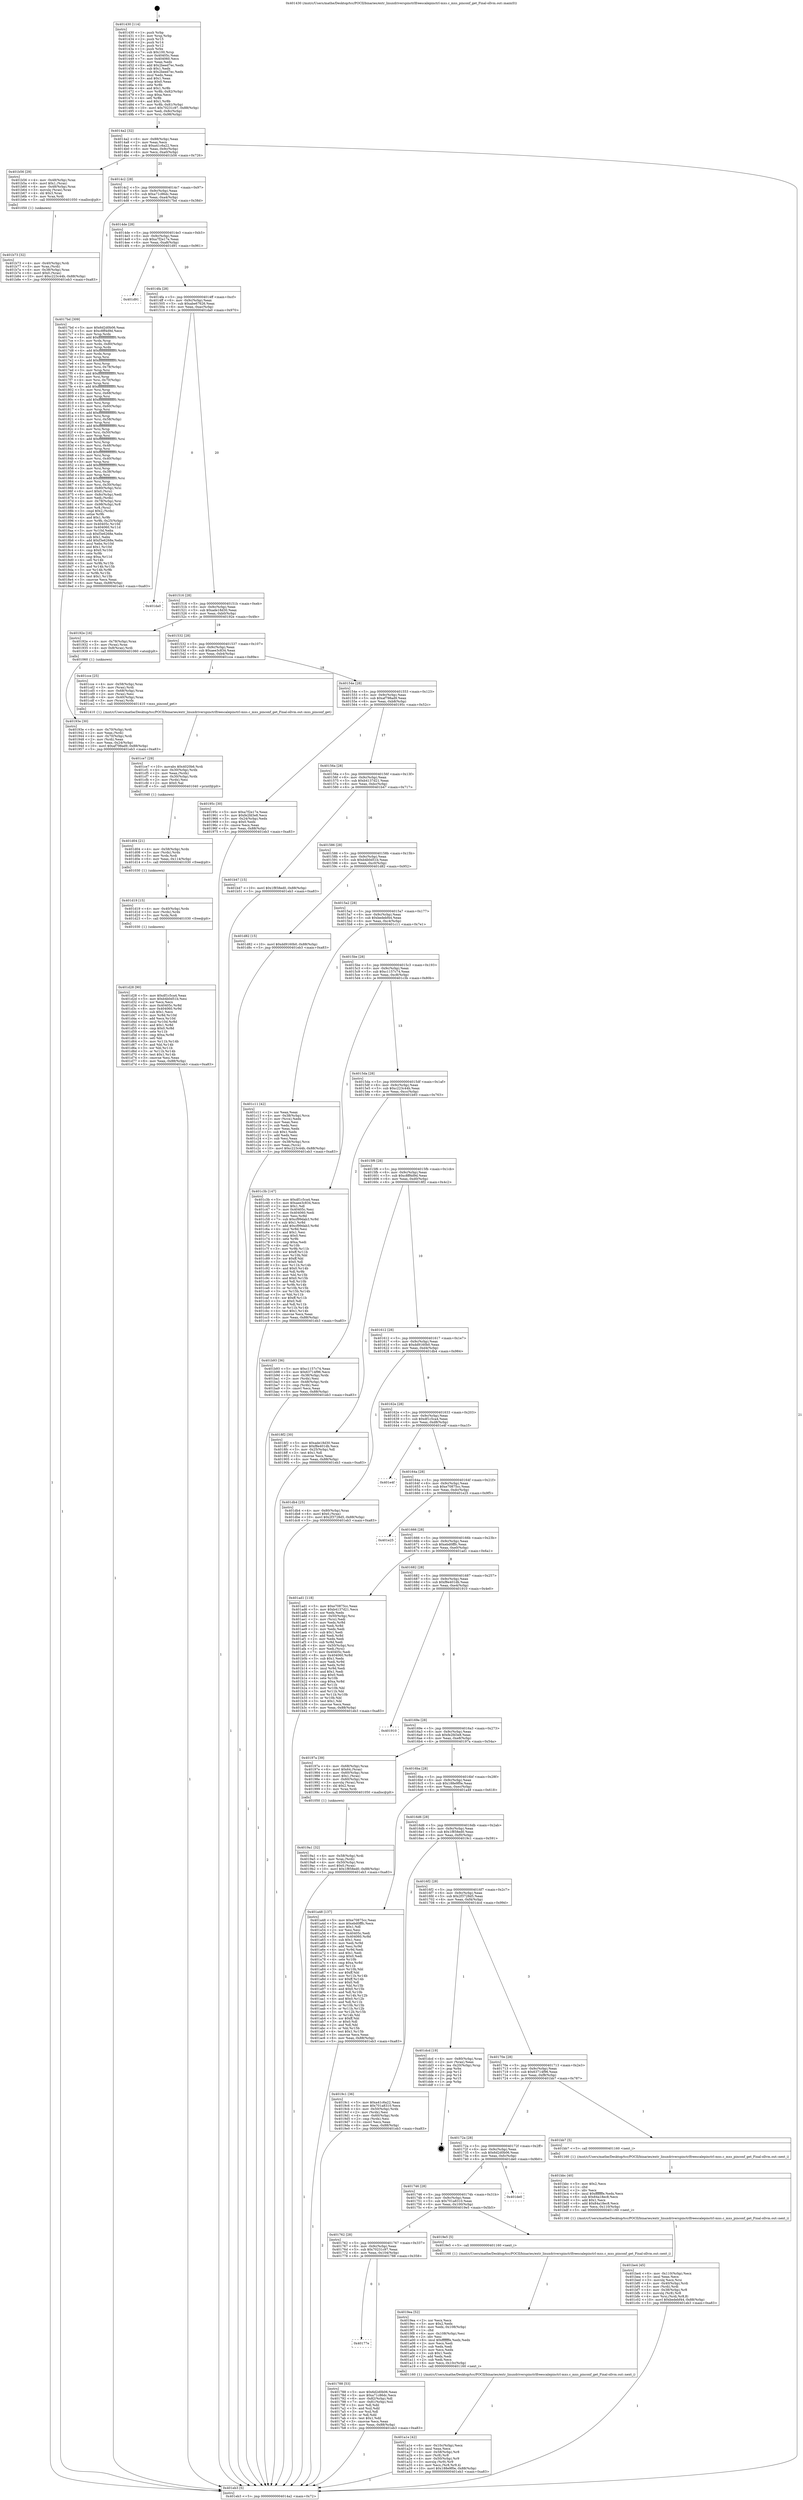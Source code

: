 digraph "0x401430" {
  label = "0x401430 (/mnt/c/Users/mathe/Desktop/tcc/POCII/binaries/extr_linuxdriverspinctrlfreescalepinctrl-mxs.c_mxs_pinconf_get_Final-ollvm.out::main(0))"
  labelloc = "t"
  node[shape=record]

  Entry [label="",width=0.3,height=0.3,shape=circle,fillcolor=black,style=filled]
  "0x4014a2" [label="{
     0x4014a2 [32]\l
     | [instrs]\l
     &nbsp;&nbsp;0x4014a2 \<+6\>: mov -0x88(%rbp),%eax\l
     &nbsp;&nbsp;0x4014a8 \<+2\>: mov %eax,%ecx\l
     &nbsp;&nbsp;0x4014aa \<+6\>: sub $0xa41c6a22,%ecx\l
     &nbsp;&nbsp;0x4014b0 \<+6\>: mov %eax,-0x9c(%rbp)\l
     &nbsp;&nbsp;0x4014b6 \<+6\>: mov %ecx,-0xa0(%rbp)\l
     &nbsp;&nbsp;0x4014bc \<+6\>: je 0000000000401b56 \<main+0x726\>\l
  }"]
  "0x401b56" [label="{
     0x401b56 [29]\l
     | [instrs]\l
     &nbsp;&nbsp;0x401b56 \<+4\>: mov -0x48(%rbp),%rax\l
     &nbsp;&nbsp;0x401b5a \<+6\>: movl $0x1,(%rax)\l
     &nbsp;&nbsp;0x401b60 \<+4\>: mov -0x48(%rbp),%rax\l
     &nbsp;&nbsp;0x401b64 \<+3\>: movslq (%rax),%rax\l
     &nbsp;&nbsp;0x401b67 \<+4\>: shl $0x3,%rax\l
     &nbsp;&nbsp;0x401b6b \<+3\>: mov %rax,%rdi\l
     &nbsp;&nbsp;0x401b6e \<+5\>: call 0000000000401050 \<malloc@plt\>\l
     | [calls]\l
     &nbsp;&nbsp;0x401050 \{1\} (unknown)\l
  }"]
  "0x4014c2" [label="{
     0x4014c2 [28]\l
     | [instrs]\l
     &nbsp;&nbsp;0x4014c2 \<+5\>: jmp 00000000004014c7 \<main+0x97\>\l
     &nbsp;&nbsp;0x4014c7 \<+6\>: mov -0x9c(%rbp),%eax\l
     &nbsp;&nbsp;0x4014cd \<+5\>: sub $0xa71c86dc,%eax\l
     &nbsp;&nbsp;0x4014d2 \<+6\>: mov %eax,-0xa4(%rbp)\l
     &nbsp;&nbsp;0x4014d8 \<+6\>: je 00000000004017bd \<main+0x38d\>\l
  }"]
  Exit [label="",width=0.3,height=0.3,shape=circle,fillcolor=black,style=filled,peripheries=2]
  "0x4017bd" [label="{
     0x4017bd [309]\l
     | [instrs]\l
     &nbsp;&nbsp;0x4017bd \<+5\>: mov $0x6d2d0b06,%eax\l
     &nbsp;&nbsp;0x4017c2 \<+5\>: mov $0xc8ff4d9d,%ecx\l
     &nbsp;&nbsp;0x4017c7 \<+3\>: mov %rsp,%rdx\l
     &nbsp;&nbsp;0x4017ca \<+4\>: add $0xfffffffffffffff0,%rdx\l
     &nbsp;&nbsp;0x4017ce \<+3\>: mov %rdx,%rsp\l
     &nbsp;&nbsp;0x4017d1 \<+4\>: mov %rdx,-0x80(%rbp)\l
     &nbsp;&nbsp;0x4017d5 \<+3\>: mov %rsp,%rdx\l
     &nbsp;&nbsp;0x4017d8 \<+4\>: add $0xfffffffffffffff0,%rdx\l
     &nbsp;&nbsp;0x4017dc \<+3\>: mov %rdx,%rsp\l
     &nbsp;&nbsp;0x4017df \<+3\>: mov %rsp,%rsi\l
     &nbsp;&nbsp;0x4017e2 \<+4\>: add $0xfffffffffffffff0,%rsi\l
     &nbsp;&nbsp;0x4017e6 \<+3\>: mov %rsi,%rsp\l
     &nbsp;&nbsp;0x4017e9 \<+4\>: mov %rsi,-0x78(%rbp)\l
     &nbsp;&nbsp;0x4017ed \<+3\>: mov %rsp,%rsi\l
     &nbsp;&nbsp;0x4017f0 \<+4\>: add $0xfffffffffffffff0,%rsi\l
     &nbsp;&nbsp;0x4017f4 \<+3\>: mov %rsi,%rsp\l
     &nbsp;&nbsp;0x4017f7 \<+4\>: mov %rsi,-0x70(%rbp)\l
     &nbsp;&nbsp;0x4017fb \<+3\>: mov %rsp,%rsi\l
     &nbsp;&nbsp;0x4017fe \<+4\>: add $0xfffffffffffffff0,%rsi\l
     &nbsp;&nbsp;0x401802 \<+3\>: mov %rsi,%rsp\l
     &nbsp;&nbsp;0x401805 \<+4\>: mov %rsi,-0x68(%rbp)\l
     &nbsp;&nbsp;0x401809 \<+3\>: mov %rsp,%rsi\l
     &nbsp;&nbsp;0x40180c \<+4\>: add $0xfffffffffffffff0,%rsi\l
     &nbsp;&nbsp;0x401810 \<+3\>: mov %rsi,%rsp\l
     &nbsp;&nbsp;0x401813 \<+4\>: mov %rsi,-0x60(%rbp)\l
     &nbsp;&nbsp;0x401817 \<+3\>: mov %rsp,%rsi\l
     &nbsp;&nbsp;0x40181a \<+4\>: add $0xfffffffffffffff0,%rsi\l
     &nbsp;&nbsp;0x40181e \<+3\>: mov %rsi,%rsp\l
     &nbsp;&nbsp;0x401821 \<+4\>: mov %rsi,-0x58(%rbp)\l
     &nbsp;&nbsp;0x401825 \<+3\>: mov %rsp,%rsi\l
     &nbsp;&nbsp;0x401828 \<+4\>: add $0xfffffffffffffff0,%rsi\l
     &nbsp;&nbsp;0x40182c \<+3\>: mov %rsi,%rsp\l
     &nbsp;&nbsp;0x40182f \<+4\>: mov %rsi,-0x50(%rbp)\l
     &nbsp;&nbsp;0x401833 \<+3\>: mov %rsp,%rsi\l
     &nbsp;&nbsp;0x401836 \<+4\>: add $0xfffffffffffffff0,%rsi\l
     &nbsp;&nbsp;0x40183a \<+3\>: mov %rsi,%rsp\l
     &nbsp;&nbsp;0x40183d \<+4\>: mov %rsi,-0x48(%rbp)\l
     &nbsp;&nbsp;0x401841 \<+3\>: mov %rsp,%rsi\l
     &nbsp;&nbsp;0x401844 \<+4\>: add $0xfffffffffffffff0,%rsi\l
     &nbsp;&nbsp;0x401848 \<+3\>: mov %rsi,%rsp\l
     &nbsp;&nbsp;0x40184b \<+4\>: mov %rsi,-0x40(%rbp)\l
     &nbsp;&nbsp;0x40184f \<+3\>: mov %rsp,%rsi\l
     &nbsp;&nbsp;0x401852 \<+4\>: add $0xfffffffffffffff0,%rsi\l
     &nbsp;&nbsp;0x401856 \<+3\>: mov %rsi,%rsp\l
     &nbsp;&nbsp;0x401859 \<+4\>: mov %rsi,-0x38(%rbp)\l
     &nbsp;&nbsp;0x40185d \<+3\>: mov %rsp,%rsi\l
     &nbsp;&nbsp;0x401860 \<+4\>: add $0xfffffffffffffff0,%rsi\l
     &nbsp;&nbsp;0x401864 \<+3\>: mov %rsi,%rsp\l
     &nbsp;&nbsp;0x401867 \<+4\>: mov %rsi,-0x30(%rbp)\l
     &nbsp;&nbsp;0x40186b \<+4\>: mov -0x80(%rbp),%rsi\l
     &nbsp;&nbsp;0x40186f \<+6\>: movl $0x0,(%rsi)\l
     &nbsp;&nbsp;0x401875 \<+6\>: mov -0x8c(%rbp),%edi\l
     &nbsp;&nbsp;0x40187b \<+2\>: mov %edi,(%rdx)\l
     &nbsp;&nbsp;0x40187d \<+4\>: mov -0x78(%rbp),%rsi\l
     &nbsp;&nbsp;0x401881 \<+7\>: mov -0x98(%rbp),%r8\l
     &nbsp;&nbsp;0x401888 \<+3\>: mov %r8,(%rsi)\l
     &nbsp;&nbsp;0x40188b \<+3\>: cmpl $0x2,(%rdx)\l
     &nbsp;&nbsp;0x40188e \<+4\>: setne %r9b\l
     &nbsp;&nbsp;0x401892 \<+4\>: and $0x1,%r9b\l
     &nbsp;&nbsp;0x401896 \<+4\>: mov %r9b,-0x25(%rbp)\l
     &nbsp;&nbsp;0x40189a \<+8\>: mov 0x40405c,%r10d\l
     &nbsp;&nbsp;0x4018a2 \<+8\>: mov 0x404060,%r11d\l
     &nbsp;&nbsp;0x4018aa \<+3\>: mov %r10d,%ebx\l
     &nbsp;&nbsp;0x4018ad \<+6\>: sub $0xf3e6268e,%ebx\l
     &nbsp;&nbsp;0x4018b3 \<+3\>: sub $0x1,%ebx\l
     &nbsp;&nbsp;0x4018b6 \<+6\>: add $0xf3e6268e,%ebx\l
     &nbsp;&nbsp;0x4018bc \<+4\>: imul %ebx,%r10d\l
     &nbsp;&nbsp;0x4018c0 \<+4\>: and $0x1,%r10d\l
     &nbsp;&nbsp;0x4018c4 \<+4\>: cmp $0x0,%r10d\l
     &nbsp;&nbsp;0x4018c8 \<+4\>: sete %r9b\l
     &nbsp;&nbsp;0x4018cc \<+4\>: cmp $0xa,%r11d\l
     &nbsp;&nbsp;0x4018d0 \<+4\>: setl %r14b\l
     &nbsp;&nbsp;0x4018d4 \<+3\>: mov %r9b,%r15b\l
     &nbsp;&nbsp;0x4018d7 \<+3\>: and %r14b,%r15b\l
     &nbsp;&nbsp;0x4018da \<+3\>: xor %r14b,%r9b\l
     &nbsp;&nbsp;0x4018dd \<+3\>: or %r9b,%r15b\l
     &nbsp;&nbsp;0x4018e0 \<+4\>: test $0x1,%r15b\l
     &nbsp;&nbsp;0x4018e4 \<+3\>: cmovne %ecx,%eax\l
     &nbsp;&nbsp;0x4018e7 \<+6\>: mov %eax,-0x88(%rbp)\l
     &nbsp;&nbsp;0x4018ed \<+5\>: jmp 0000000000401eb3 \<main+0xa83\>\l
  }"]
  "0x4014de" [label="{
     0x4014de [28]\l
     | [instrs]\l
     &nbsp;&nbsp;0x4014de \<+5\>: jmp 00000000004014e3 \<main+0xb3\>\l
     &nbsp;&nbsp;0x4014e3 \<+6\>: mov -0x9c(%rbp),%eax\l
     &nbsp;&nbsp;0x4014e9 \<+5\>: sub $0xa7f2e17e,%eax\l
     &nbsp;&nbsp;0x4014ee \<+6\>: mov %eax,-0xa8(%rbp)\l
     &nbsp;&nbsp;0x4014f4 \<+6\>: je 0000000000401d91 \<main+0x961\>\l
  }"]
  "0x401d28" [label="{
     0x401d28 [90]\l
     | [instrs]\l
     &nbsp;&nbsp;0x401d28 \<+5\>: mov $0xdf1c5ca4,%eax\l
     &nbsp;&nbsp;0x401d2d \<+5\>: mov $0xb4b0d51b,%esi\l
     &nbsp;&nbsp;0x401d32 \<+2\>: xor %ecx,%ecx\l
     &nbsp;&nbsp;0x401d34 \<+8\>: mov 0x40405c,%r8d\l
     &nbsp;&nbsp;0x401d3c \<+8\>: mov 0x404060,%r9d\l
     &nbsp;&nbsp;0x401d44 \<+3\>: sub $0x1,%ecx\l
     &nbsp;&nbsp;0x401d47 \<+3\>: mov %r8d,%r10d\l
     &nbsp;&nbsp;0x401d4a \<+3\>: add %ecx,%r10d\l
     &nbsp;&nbsp;0x401d4d \<+4\>: imul %r10d,%r8d\l
     &nbsp;&nbsp;0x401d51 \<+4\>: and $0x1,%r8d\l
     &nbsp;&nbsp;0x401d55 \<+4\>: cmp $0x0,%r8d\l
     &nbsp;&nbsp;0x401d59 \<+4\>: sete %r11b\l
     &nbsp;&nbsp;0x401d5d \<+4\>: cmp $0xa,%r9d\l
     &nbsp;&nbsp;0x401d61 \<+3\>: setl %bl\l
     &nbsp;&nbsp;0x401d64 \<+3\>: mov %r11b,%r14b\l
     &nbsp;&nbsp;0x401d67 \<+3\>: and %bl,%r14b\l
     &nbsp;&nbsp;0x401d6a \<+3\>: xor %bl,%r11b\l
     &nbsp;&nbsp;0x401d6d \<+3\>: or %r11b,%r14b\l
     &nbsp;&nbsp;0x401d70 \<+4\>: test $0x1,%r14b\l
     &nbsp;&nbsp;0x401d74 \<+3\>: cmovne %esi,%eax\l
     &nbsp;&nbsp;0x401d77 \<+6\>: mov %eax,-0x88(%rbp)\l
     &nbsp;&nbsp;0x401d7d \<+5\>: jmp 0000000000401eb3 \<main+0xa83\>\l
  }"]
  "0x401d91" [label="{
     0x401d91\l
  }", style=dashed]
  "0x4014fa" [label="{
     0x4014fa [28]\l
     | [instrs]\l
     &nbsp;&nbsp;0x4014fa \<+5\>: jmp 00000000004014ff \<main+0xcf\>\l
     &nbsp;&nbsp;0x4014ff \<+6\>: mov -0x9c(%rbp),%eax\l
     &nbsp;&nbsp;0x401505 \<+5\>: sub $0xabe67626,%eax\l
     &nbsp;&nbsp;0x40150a \<+6\>: mov %eax,-0xac(%rbp)\l
     &nbsp;&nbsp;0x401510 \<+6\>: je 0000000000401da0 \<main+0x970\>\l
  }"]
  "0x401d19" [label="{
     0x401d19 [15]\l
     | [instrs]\l
     &nbsp;&nbsp;0x401d19 \<+4\>: mov -0x40(%rbp),%rdx\l
     &nbsp;&nbsp;0x401d1d \<+3\>: mov (%rdx),%rdx\l
     &nbsp;&nbsp;0x401d20 \<+3\>: mov %rdx,%rdi\l
     &nbsp;&nbsp;0x401d23 \<+5\>: call 0000000000401030 \<free@plt\>\l
     | [calls]\l
     &nbsp;&nbsp;0x401030 \{1\} (unknown)\l
  }"]
  "0x401da0" [label="{
     0x401da0\l
  }", style=dashed]
  "0x401516" [label="{
     0x401516 [28]\l
     | [instrs]\l
     &nbsp;&nbsp;0x401516 \<+5\>: jmp 000000000040151b \<main+0xeb\>\l
     &nbsp;&nbsp;0x40151b \<+6\>: mov -0x9c(%rbp),%eax\l
     &nbsp;&nbsp;0x401521 \<+5\>: sub $0xade18d30,%eax\l
     &nbsp;&nbsp;0x401526 \<+6\>: mov %eax,-0xb0(%rbp)\l
     &nbsp;&nbsp;0x40152c \<+6\>: je 000000000040192e \<main+0x4fe\>\l
  }"]
  "0x401d04" [label="{
     0x401d04 [21]\l
     | [instrs]\l
     &nbsp;&nbsp;0x401d04 \<+4\>: mov -0x58(%rbp),%rdx\l
     &nbsp;&nbsp;0x401d08 \<+3\>: mov (%rdx),%rdx\l
     &nbsp;&nbsp;0x401d0b \<+3\>: mov %rdx,%rdi\l
     &nbsp;&nbsp;0x401d0e \<+6\>: mov %eax,-0x114(%rbp)\l
     &nbsp;&nbsp;0x401d14 \<+5\>: call 0000000000401030 \<free@plt\>\l
     | [calls]\l
     &nbsp;&nbsp;0x401030 \{1\} (unknown)\l
  }"]
  "0x40192e" [label="{
     0x40192e [16]\l
     | [instrs]\l
     &nbsp;&nbsp;0x40192e \<+4\>: mov -0x78(%rbp),%rax\l
     &nbsp;&nbsp;0x401932 \<+3\>: mov (%rax),%rax\l
     &nbsp;&nbsp;0x401935 \<+4\>: mov 0x8(%rax),%rdi\l
     &nbsp;&nbsp;0x401939 \<+5\>: call 0000000000401060 \<atoi@plt\>\l
     | [calls]\l
     &nbsp;&nbsp;0x401060 \{1\} (unknown)\l
  }"]
  "0x401532" [label="{
     0x401532 [28]\l
     | [instrs]\l
     &nbsp;&nbsp;0x401532 \<+5\>: jmp 0000000000401537 \<main+0x107\>\l
     &nbsp;&nbsp;0x401537 \<+6\>: mov -0x9c(%rbp),%eax\l
     &nbsp;&nbsp;0x40153d \<+5\>: sub $0xaee3c834,%eax\l
     &nbsp;&nbsp;0x401542 \<+6\>: mov %eax,-0xb4(%rbp)\l
     &nbsp;&nbsp;0x401548 \<+6\>: je 0000000000401cce \<main+0x89e\>\l
  }"]
  "0x401ce7" [label="{
     0x401ce7 [29]\l
     | [instrs]\l
     &nbsp;&nbsp;0x401ce7 \<+10\>: movabs $0x4020b6,%rdi\l
     &nbsp;&nbsp;0x401cf1 \<+4\>: mov -0x30(%rbp),%rdx\l
     &nbsp;&nbsp;0x401cf5 \<+2\>: mov %eax,(%rdx)\l
     &nbsp;&nbsp;0x401cf7 \<+4\>: mov -0x30(%rbp),%rdx\l
     &nbsp;&nbsp;0x401cfb \<+2\>: mov (%rdx),%esi\l
     &nbsp;&nbsp;0x401cfd \<+2\>: mov $0x0,%al\l
     &nbsp;&nbsp;0x401cff \<+5\>: call 0000000000401040 \<printf@plt\>\l
     | [calls]\l
     &nbsp;&nbsp;0x401040 \{1\} (unknown)\l
  }"]
  "0x401cce" [label="{
     0x401cce [25]\l
     | [instrs]\l
     &nbsp;&nbsp;0x401cce \<+4\>: mov -0x58(%rbp),%rax\l
     &nbsp;&nbsp;0x401cd2 \<+3\>: mov (%rax),%rdi\l
     &nbsp;&nbsp;0x401cd5 \<+4\>: mov -0x68(%rbp),%rax\l
     &nbsp;&nbsp;0x401cd9 \<+2\>: mov (%rax),%esi\l
     &nbsp;&nbsp;0x401cdb \<+4\>: mov -0x40(%rbp),%rax\l
     &nbsp;&nbsp;0x401cdf \<+3\>: mov (%rax),%rdx\l
     &nbsp;&nbsp;0x401ce2 \<+5\>: call 0000000000401410 \<mxs_pinconf_get\>\l
     | [calls]\l
     &nbsp;&nbsp;0x401410 \{1\} (/mnt/c/Users/mathe/Desktop/tcc/POCII/binaries/extr_linuxdriverspinctrlfreescalepinctrl-mxs.c_mxs_pinconf_get_Final-ollvm.out::mxs_pinconf_get)\l
  }"]
  "0x40154e" [label="{
     0x40154e [28]\l
     | [instrs]\l
     &nbsp;&nbsp;0x40154e \<+5\>: jmp 0000000000401553 \<main+0x123\>\l
     &nbsp;&nbsp;0x401553 \<+6\>: mov -0x9c(%rbp),%eax\l
     &nbsp;&nbsp;0x401559 \<+5\>: sub $0xaf798ad9,%eax\l
     &nbsp;&nbsp;0x40155e \<+6\>: mov %eax,-0xb8(%rbp)\l
     &nbsp;&nbsp;0x401564 \<+6\>: je 000000000040195c \<main+0x52c\>\l
  }"]
  "0x401be4" [label="{
     0x401be4 [45]\l
     | [instrs]\l
     &nbsp;&nbsp;0x401be4 \<+6\>: mov -0x110(%rbp),%ecx\l
     &nbsp;&nbsp;0x401bea \<+3\>: imul %eax,%ecx\l
     &nbsp;&nbsp;0x401bed \<+3\>: movslq %ecx,%rsi\l
     &nbsp;&nbsp;0x401bf0 \<+4\>: mov -0x40(%rbp),%rdi\l
     &nbsp;&nbsp;0x401bf4 \<+3\>: mov (%rdi),%rdi\l
     &nbsp;&nbsp;0x401bf7 \<+4\>: mov -0x38(%rbp),%r8\l
     &nbsp;&nbsp;0x401bfb \<+3\>: movslq (%r8),%r8\l
     &nbsp;&nbsp;0x401bfe \<+4\>: mov %rsi,(%rdi,%r8,8)\l
     &nbsp;&nbsp;0x401c02 \<+10\>: movl $0xbedebf44,-0x88(%rbp)\l
     &nbsp;&nbsp;0x401c0c \<+5\>: jmp 0000000000401eb3 \<main+0xa83\>\l
  }"]
  "0x40195c" [label="{
     0x40195c [30]\l
     | [instrs]\l
     &nbsp;&nbsp;0x40195c \<+5\>: mov $0xa7f2e17e,%eax\l
     &nbsp;&nbsp;0x401961 \<+5\>: mov $0xfe2fd3e8,%ecx\l
     &nbsp;&nbsp;0x401966 \<+3\>: mov -0x24(%rbp),%edx\l
     &nbsp;&nbsp;0x401969 \<+3\>: cmp $0x0,%edx\l
     &nbsp;&nbsp;0x40196c \<+3\>: cmove %ecx,%eax\l
     &nbsp;&nbsp;0x40196f \<+6\>: mov %eax,-0x88(%rbp)\l
     &nbsp;&nbsp;0x401975 \<+5\>: jmp 0000000000401eb3 \<main+0xa83\>\l
  }"]
  "0x40156a" [label="{
     0x40156a [28]\l
     | [instrs]\l
     &nbsp;&nbsp;0x40156a \<+5\>: jmp 000000000040156f \<main+0x13f\>\l
     &nbsp;&nbsp;0x40156f \<+6\>: mov -0x9c(%rbp),%eax\l
     &nbsp;&nbsp;0x401575 \<+5\>: sub $0xb4137d21,%eax\l
     &nbsp;&nbsp;0x40157a \<+6\>: mov %eax,-0xbc(%rbp)\l
     &nbsp;&nbsp;0x401580 \<+6\>: je 0000000000401b47 \<main+0x717\>\l
  }"]
  "0x401bbc" [label="{
     0x401bbc [40]\l
     | [instrs]\l
     &nbsp;&nbsp;0x401bbc \<+5\>: mov $0x2,%ecx\l
     &nbsp;&nbsp;0x401bc1 \<+1\>: cltd\l
     &nbsp;&nbsp;0x401bc2 \<+2\>: idiv %ecx\l
     &nbsp;&nbsp;0x401bc4 \<+6\>: imul $0xfffffffe,%edx,%ecx\l
     &nbsp;&nbsp;0x401bca \<+6\>: sub $0x84a18ec8,%ecx\l
     &nbsp;&nbsp;0x401bd0 \<+3\>: add $0x1,%ecx\l
     &nbsp;&nbsp;0x401bd3 \<+6\>: add $0x84a18ec8,%ecx\l
     &nbsp;&nbsp;0x401bd9 \<+6\>: mov %ecx,-0x110(%rbp)\l
     &nbsp;&nbsp;0x401bdf \<+5\>: call 0000000000401160 \<next_i\>\l
     | [calls]\l
     &nbsp;&nbsp;0x401160 \{1\} (/mnt/c/Users/mathe/Desktop/tcc/POCII/binaries/extr_linuxdriverspinctrlfreescalepinctrl-mxs.c_mxs_pinconf_get_Final-ollvm.out::next_i)\l
  }"]
  "0x401b47" [label="{
     0x401b47 [15]\l
     | [instrs]\l
     &nbsp;&nbsp;0x401b47 \<+10\>: movl $0x1f858ed0,-0x88(%rbp)\l
     &nbsp;&nbsp;0x401b51 \<+5\>: jmp 0000000000401eb3 \<main+0xa83\>\l
  }"]
  "0x401586" [label="{
     0x401586 [28]\l
     | [instrs]\l
     &nbsp;&nbsp;0x401586 \<+5\>: jmp 000000000040158b \<main+0x15b\>\l
     &nbsp;&nbsp;0x40158b \<+6\>: mov -0x9c(%rbp),%eax\l
     &nbsp;&nbsp;0x401591 \<+5\>: sub $0xb4b0d51b,%eax\l
     &nbsp;&nbsp;0x401596 \<+6\>: mov %eax,-0xc0(%rbp)\l
     &nbsp;&nbsp;0x40159c \<+6\>: je 0000000000401d82 \<main+0x952\>\l
  }"]
  "0x401b73" [label="{
     0x401b73 [32]\l
     | [instrs]\l
     &nbsp;&nbsp;0x401b73 \<+4\>: mov -0x40(%rbp),%rdi\l
     &nbsp;&nbsp;0x401b77 \<+3\>: mov %rax,(%rdi)\l
     &nbsp;&nbsp;0x401b7a \<+4\>: mov -0x38(%rbp),%rax\l
     &nbsp;&nbsp;0x401b7e \<+6\>: movl $0x0,(%rax)\l
     &nbsp;&nbsp;0x401b84 \<+10\>: movl $0xc223c44b,-0x88(%rbp)\l
     &nbsp;&nbsp;0x401b8e \<+5\>: jmp 0000000000401eb3 \<main+0xa83\>\l
  }"]
  "0x401d82" [label="{
     0x401d82 [15]\l
     | [instrs]\l
     &nbsp;&nbsp;0x401d82 \<+10\>: movl $0xdd9160b0,-0x88(%rbp)\l
     &nbsp;&nbsp;0x401d8c \<+5\>: jmp 0000000000401eb3 \<main+0xa83\>\l
  }"]
  "0x4015a2" [label="{
     0x4015a2 [28]\l
     | [instrs]\l
     &nbsp;&nbsp;0x4015a2 \<+5\>: jmp 00000000004015a7 \<main+0x177\>\l
     &nbsp;&nbsp;0x4015a7 \<+6\>: mov -0x9c(%rbp),%eax\l
     &nbsp;&nbsp;0x4015ad \<+5\>: sub $0xbedebf44,%eax\l
     &nbsp;&nbsp;0x4015b2 \<+6\>: mov %eax,-0xc4(%rbp)\l
     &nbsp;&nbsp;0x4015b8 \<+6\>: je 0000000000401c11 \<main+0x7e1\>\l
  }"]
  "0x401a1e" [label="{
     0x401a1e [42]\l
     | [instrs]\l
     &nbsp;&nbsp;0x401a1e \<+6\>: mov -0x10c(%rbp),%ecx\l
     &nbsp;&nbsp;0x401a24 \<+3\>: imul %eax,%ecx\l
     &nbsp;&nbsp;0x401a27 \<+4\>: mov -0x58(%rbp),%r8\l
     &nbsp;&nbsp;0x401a2b \<+3\>: mov (%r8),%r8\l
     &nbsp;&nbsp;0x401a2e \<+4\>: mov -0x50(%rbp),%r9\l
     &nbsp;&nbsp;0x401a32 \<+3\>: movslq (%r9),%r9\l
     &nbsp;&nbsp;0x401a35 \<+4\>: mov %ecx,(%r8,%r9,4)\l
     &nbsp;&nbsp;0x401a39 \<+10\>: movl $0x188e9f0e,-0x88(%rbp)\l
     &nbsp;&nbsp;0x401a43 \<+5\>: jmp 0000000000401eb3 \<main+0xa83\>\l
  }"]
  "0x401c11" [label="{
     0x401c11 [42]\l
     | [instrs]\l
     &nbsp;&nbsp;0x401c11 \<+2\>: xor %eax,%eax\l
     &nbsp;&nbsp;0x401c13 \<+4\>: mov -0x38(%rbp),%rcx\l
     &nbsp;&nbsp;0x401c17 \<+2\>: mov (%rcx),%edx\l
     &nbsp;&nbsp;0x401c19 \<+2\>: mov %eax,%esi\l
     &nbsp;&nbsp;0x401c1b \<+2\>: sub %edx,%esi\l
     &nbsp;&nbsp;0x401c1d \<+2\>: mov %eax,%edx\l
     &nbsp;&nbsp;0x401c1f \<+3\>: sub $0x1,%edx\l
     &nbsp;&nbsp;0x401c22 \<+2\>: add %edx,%esi\l
     &nbsp;&nbsp;0x401c24 \<+2\>: sub %esi,%eax\l
     &nbsp;&nbsp;0x401c26 \<+4\>: mov -0x38(%rbp),%rcx\l
     &nbsp;&nbsp;0x401c2a \<+2\>: mov %eax,(%rcx)\l
     &nbsp;&nbsp;0x401c2c \<+10\>: movl $0xc223c44b,-0x88(%rbp)\l
     &nbsp;&nbsp;0x401c36 \<+5\>: jmp 0000000000401eb3 \<main+0xa83\>\l
  }"]
  "0x4015be" [label="{
     0x4015be [28]\l
     | [instrs]\l
     &nbsp;&nbsp;0x4015be \<+5\>: jmp 00000000004015c3 \<main+0x193\>\l
     &nbsp;&nbsp;0x4015c3 \<+6\>: mov -0x9c(%rbp),%eax\l
     &nbsp;&nbsp;0x4015c9 \<+5\>: sub $0xc1157c74,%eax\l
     &nbsp;&nbsp;0x4015ce \<+6\>: mov %eax,-0xc8(%rbp)\l
     &nbsp;&nbsp;0x4015d4 \<+6\>: je 0000000000401c3b \<main+0x80b\>\l
  }"]
  "0x4019ea" [label="{
     0x4019ea [52]\l
     | [instrs]\l
     &nbsp;&nbsp;0x4019ea \<+2\>: xor %ecx,%ecx\l
     &nbsp;&nbsp;0x4019ec \<+5\>: mov $0x2,%edx\l
     &nbsp;&nbsp;0x4019f1 \<+6\>: mov %edx,-0x108(%rbp)\l
     &nbsp;&nbsp;0x4019f7 \<+1\>: cltd\l
     &nbsp;&nbsp;0x4019f8 \<+6\>: mov -0x108(%rbp),%esi\l
     &nbsp;&nbsp;0x4019fe \<+2\>: idiv %esi\l
     &nbsp;&nbsp;0x401a00 \<+6\>: imul $0xfffffffe,%edx,%edx\l
     &nbsp;&nbsp;0x401a06 \<+2\>: mov %ecx,%edi\l
     &nbsp;&nbsp;0x401a08 \<+2\>: sub %edx,%edi\l
     &nbsp;&nbsp;0x401a0a \<+2\>: mov %ecx,%edx\l
     &nbsp;&nbsp;0x401a0c \<+3\>: sub $0x1,%edx\l
     &nbsp;&nbsp;0x401a0f \<+2\>: add %edx,%edi\l
     &nbsp;&nbsp;0x401a11 \<+2\>: sub %edi,%ecx\l
     &nbsp;&nbsp;0x401a13 \<+6\>: mov %ecx,-0x10c(%rbp)\l
     &nbsp;&nbsp;0x401a19 \<+5\>: call 0000000000401160 \<next_i\>\l
     | [calls]\l
     &nbsp;&nbsp;0x401160 \{1\} (/mnt/c/Users/mathe/Desktop/tcc/POCII/binaries/extr_linuxdriverspinctrlfreescalepinctrl-mxs.c_mxs_pinconf_get_Final-ollvm.out::next_i)\l
  }"]
  "0x401c3b" [label="{
     0x401c3b [147]\l
     | [instrs]\l
     &nbsp;&nbsp;0x401c3b \<+5\>: mov $0xdf1c5ca4,%eax\l
     &nbsp;&nbsp;0x401c40 \<+5\>: mov $0xaee3c834,%ecx\l
     &nbsp;&nbsp;0x401c45 \<+2\>: mov $0x1,%dl\l
     &nbsp;&nbsp;0x401c47 \<+7\>: mov 0x40405c,%esi\l
     &nbsp;&nbsp;0x401c4e \<+7\>: mov 0x404060,%edi\l
     &nbsp;&nbsp;0x401c55 \<+3\>: mov %esi,%r8d\l
     &nbsp;&nbsp;0x401c58 \<+7\>: sub $0xcf99dab3,%r8d\l
     &nbsp;&nbsp;0x401c5f \<+4\>: sub $0x1,%r8d\l
     &nbsp;&nbsp;0x401c63 \<+7\>: add $0xcf99dab3,%r8d\l
     &nbsp;&nbsp;0x401c6a \<+4\>: imul %r8d,%esi\l
     &nbsp;&nbsp;0x401c6e \<+3\>: and $0x1,%esi\l
     &nbsp;&nbsp;0x401c71 \<+3\>: cmp $0x0,%esi\l
     &nbsp;&nbsp;0x401c74 \<+4\>: sete %r9b\l
     &nbsp;&nbsp;0x401c78 \<+3\>: cmp $0xa,%edi\l
     &nbsp;&nbsp;0x401c7b \<+4\>: setl %r10b\l
     &nbsp;&nbsp;0x401c7f \<+3\>: mov %r9b,%r11b\l
     &nbsp;&nbsp;0x401c82 \<+4\>: xor $0xff,%r11b\l
     &nbsp;&nbsp;0x401c86 \<+3\>: mov %r10b,%bl\l
     &nbsp;&nbsp;0x401c89 \<+3\>: xor $0xff,%bl\l
     &nbsp;&nbsp;0x401c8c \<+3\>: xor $0x0,%dl\l
     &nbsp;&nbsp;0x401c8f \<+3\>: mov %r11b,%r14b\l
     &nbsp;&nbsp;0x401c92 \<+4\>: and $0x0,%r14b\l
     &nbsp;&nbsp;0x401c96 \<+3\>: and %dl,%r9b\l
     &nbsp;&nbsp;0x401c99 \<+3\>: mov %bl,%r15b\l
     &nbsp;&nbsp;0x401c9c \<+4\>: and $0x0,%r15b\l
     &nbsp;&nbsp;0x401ca0 \<+3\>: and %dl,%r10b\l
     &nbsp;&nbsp;0x401ca3 \<+3\>: or %r9b,%r14b\l
     &nbsp;&nbsp;0x401ca6 \<+3\>: or %r10b,%r15b\l
     &nbsp;&nbsp;0x401ca9 \<+3\>: xor %r15b,%r14b\l
     &nbsp;&nbsp;0x401cac \<+3\>: or %bl,%r11b\l
     &nbsp;&nbsp;0x401caf \<+4\>: xor $0xff,%r11b\l
     &nbsp;&nbsp;0x401cb3 \<+3\>: or $0x0,%dl\l
     &nbsp;&nbsp;0x401cb6 \<+3\>: and %dl,%r11b\l
     &nbsp;&nbsp;0x401cb9 \<+3\>: or %r11b,%r14b\l
     &nbsp;&nbsp;0x401cbc \<+4\>: test $0x1,%r14b\l
     &nbsp;&nbsp;0x401cc0 \<+3\>: cmovne %ecx,%eax\l
     &nbsp;&nbsp;0x401cc3 \<+6\>: mov %eax,-0x88(%rbp)\l
     &nbsp;&nbsp;0x401cc9 \<+5\>: jmp 0000000000401eb3 \<main+0xa83\>\l
  }"]
  "0x4015da" [label="{
     0x4015da [28]\l
     | [instrs]\l
     &nbsp;&nbsp;0x4015da \<+5\>: jmp 00000000004015df \<main+0x1af\>\l
     &nbsp;&nbsp;0x4015df \<+6\>: mov -0x9c(%rbp),%eax\l
     &nbsp;&nbsp;0x4015e5 \<+5\>: sub $0xc223c44b,%eax\l
     &nbsp;&nbsp;0x4015ea \<+6\>: mov %eax,-0xcc(%rbp)\l
     &nbsp;&nbsp;0x4015f0 \<+6\>: je 0000000000401b93 \<main+0x763\>\l
  }"]
  "0x4019a1" [label="{
     0x4019a1 [32]\l
     | [instrs]\l
     &nbsp;&nbsp;0x4019a1 \<+4\>: mov -0x58(%rbp),%rdi\l
     &nbsp;&nbsp;0x4019a5 \<+3\>: mov %rax,(%rdi)\l
     &nbsp;&nbsp;0x4019a8 \<+4\>: mov -0x50(%rbp),%rax\l
     &nbsp;&nbsp;0x4019ac \<+6\>: movl $0x0,(%rax)\l
     &nbsp;&nbsp;0x4019b2 \<+10\>: movl $0x1f858ed0,-0x88(%rbp)\l
     &nbsp;&nbsp;0x4019bc \<+5\>: jmp 0000000000401eb3 \<main+0xa83\>\l
  }"]
  "0x401b93" [label="{
     0x401b93 [36]\l
     | [instrs]\l
     &nbsp;&nbsp;0x401b93 \<+5\>: mov $0xc1157c74,%eax\l
     &nbsp;&nbsp;0x401b98 \<+5\>: mov $0x63714f96,%ecx\l
     &nbsp;&nbsp;0x401b9d \<+4\>: mov -0x38(%rbp),%rdx\l
     &nbsp;&nbsp;0x401ba1 \<+2\>: mov (%rdx),%esi\l
     &nbsp;&nbsp;0x401ba3 \<+4\>: mov -0x48(%rbp),%rdx\l
     &nbsp;&nbsp;0x401ba7 \<+2\>: cmp (%rdx),%esi\l
     &nbsp;&nbsp;0x401ba9 \<+3\>: cmovl %ecx,%eax\l
     &nbsp;&nbsp;0x401bac \<+6\>: mov %eax,-0x88(%rbp)\l
     &nbsp;&nbsp;0x401bb2 \<+5\>: jmp 0000000000401eb3 \<main+0xa83\>\l
  }"]
  "0x4015f6" [label="{
     0x4015f6 [28]\l
     | [instrs]\l
     &nbsp;&nbsp;0x4015f6 \<+5\>: jmp 00000000004015fb \<main+0x1cb\>\l
     &nbsp;&nbsp;0x4015fb \<+6\>: mov -0x9c(%rbp),%eax\l
     &nbsp;&nbsp;0x401601 \<+5\>: sub $0xc8ff4d9d,%eax\l
     &nbsp;&nbsp;0x401606 \<+6\>: mov %eax,-0xd0(%rbp)\l
     &nbsp;&nbsp;0x40160c \<+6\>: je 00000000004018f2 \<main+0x4c2\>\l
  }"]
  "0x40193e" [label="{
     0x40193e [30]\l
     | [instrs]\l
     &nbsp;&nbsp;0x40193e \<+4\>: mov -0x70(%rbp),%rdi\l
     &nbsp;&nbsp;0x401942 \<+2\>: mov %eax,(%rdi)\l
     &nbsp;&nbsp;0x401944 \<+4\>: mov -0x70(%rbp),%rdi\l
     &nbsp;&nbsp;0x401948 \<+2\>: mov (%rdi),%eax\l
     &nbsp;&nbsp;0x40194a \<+3\>: mov %eax,-0x24(%rbp)\l
     &nbsp;&nbsp;0x40194d \<+10\>: movl $0xaf798ad9,-0x88(%rbp)\l
     &nbsp;&nbsp;0x401957 \<+5\>: jmp 0000000000401eb3 \<main+0xa83\>\l
  }"]
  "0x4018f2" [label="{
     0x4018f2 [30]\l
     | [instrs]\l
     &nbsp;&nbsp;0x4018f2 \<+5\>: mov $0xade18d30,%eax\l
     &nbsp;&nbsp;0x4018f7 \<+5\>: mov $0xf8e401db,%ecx\l
     &nbsp;&nbsp;0x4018fc \<+3\>: mov -0x25(%rbp),%dl\l
     &nbsp;&nbsp;0x4018ff \<+3\>: test $0x1,%dl\l
     &nbsp;&nbsp;0x401902 \<+3\>: cmovne %ecx,%eax\l
     &nbsp;&nbsp;0x401905 \<+6\>: mov %eax,-0x88(%rbp)\l
     &nbsp;&nbsp;0x40190b \<+5\>: jmp 0000000000401eb3 \<main+0xa83\>\l
  }"]
  "0x401612" [label="{
     0x401612 [28]\l
     | [instrs]\l
     &nbsp;&nbsp;0x401612 \<+5\>: jmp 0000000000401617 \<main+0x1e7\>\l
     &nbsp;&nbsp;0x401617 \<+6\>: mov -0x9c(%rbp),%eax\l
     &nbsp;&nbsp;0x40161d \<+5\>: sub $0xdd9160b0,%eax\l
     &nbsp;&nbsp;0x401622 \<+6\>: mov %eax,-0xd4(%rbp)\l
     &nbsp;&nbsp;0x401628 \<+6\>: je 0000000000401db4 \<main+0x984\>\l
  }"]
  "0x401430" [label="{
     0x401430 [114]\l
     | [instrs]\l
     &nbsp;&nbsp;0x401430 \<+1\>: push %rbp\l
     &nbsp;&nbsp;0x401431 \<+3\>: mov %rsp,%rbp\l
     &nbsp;&nbsp;0x401434 \<+2\>: push %r15\l
     &nbsp;&nbsp;0x401436 \<+2\>: push %r14\l
     &nbsp;&nbsp;0x401438 \<+2\>: push %r12\l
     &nbsp;&nbsp;0x40143a \<+1\>: push %rbx\l
     &nbsp;&nbsp;0x40143b \<+7\>: sub $0x100,%rsp\l
     &nbsp;&nbsp;0x401442 \<+7\>: mov 0x40405c,%eax\l
     &nbsp;&nbsp;0x401449 \<+7\>: mov 0x404060,%ecx\l
     &nbsp;&nbsp;0x401450 \<+2\>: mov %eax,%edx\l
     &nbsp;&nbsp;0x401452 \<+6\>: add $0x2beed7ec,%edx\l
     &nbsp;&nbsp;0x401458 \<+3\>: sub $0x1,%edx\l
     &nbsp;&nbsp;0x40145b \<+6\>: sub $0x2beed7ec,%edx\l
     &nbsp;&nbsp;0x401461 \<+3\>: imul %edx,%eax\l
     &nbsp;&nbsp;0x401464 \<+3\>: and $0x1,%eax\l
     &nbsp;&nbsp;0x401467 \<+3\>: cmp $0x0,%eax\l
     &nbsp;&nbsp;0x40146a \<+4\>: sete %r8b\l
     &nbsp;&nbsp;0x40146e \<+4\>: and $0x1,%r8b\l
     &nbsp;&nbsp;0x401472 \<+7\>: mov %r8b,-0x82(%rbp)\l
     &nbsp;&nbsp;0x401479 \<+3\>: cmp $0xa,%ecx\l
     &nbsp;&nbsp;0x40147c \<+4\>: setl %r8b\l
     &nbsp;&nbsp;0x401480 \<+4\>: and $0x1,%r8b\l
     &nbsp;&nbsp;0x401484 \<+7\>: mov %r8b,-0x81(%rbp)\l
     &nbsp;&nbsp;0x40148b \<+10\>: movl $0x70231c97,-0x88(%rbp)\l
     &nbsp;&nbsp;0x401495 \<+6\>: mov %edi,-0x8c(%rbp)\l
     &nbsp;&nbsp;0x40149b \<+7\>: mov %rsi,-0x98(%rbp)\l
  }"]
  "0x401db4" [label="{
     0x401db4 [25]\l
     | [instrs]\l
     &nbsp;&nbsp;0x401db4 \<+4\>: mov -0x80(%rbp),%rax\l
     &nbsp;&nbsp;0x401db8 \<+6\>: movl $0x0,(%rax)\l
     &nbsp;&nbsp;0x401dbe \<+10\>: movl $0x2f3728d5,-0x88(%rbp)\l
     &nbsp;&nbsp;0x401dc8 \<+5\>: jmp 0000000000401eb3 \<main+0xa83\>\l
  }"]
  "0x40162e" [label="{
     0x40162e [28]\l
     | [instrs]\l
     &nbsp;&nbsp;0x40162e \<+5\>: jmp 0000000000401633 \<main+0x203\>\l
     &nbsp;&nbsp;0x401633 \<+6\>: mov -0x9c(%rbp),%eax\l
     &nbsp;&nbsp;0x401639 \<+5\>: sub $0xdf1c5ca4,%eax\l
     &nbsp;&nbsp;0x40163e \<+6\>: mov %eax,-0xd8(%rbp)\l
     &nbsp;&nbsp;0x401644 \<+6\>: je 0000000000401e4f \<main+0xa1f\>\l
  }"]
  "0x401eb3" [label="{
     0x401eb3 [5]\l
     | [instrs]\l
     &nbsp;&nbsp;0x401eb3 \<+5\>: jmp 00000000004014a2 \<main+0x72\>\l
  }"]
  "0x401e4f" [label="{
     0x401e4f\l
  }", style=dashed]
  "0x40164a" [label="{
     0x40164a [28]\l
     | [instrs]\l
     &nbsp;&nbsp;0x40164a \<+5\>: jmp 000000000040164f \<main+0x21f\>\l
     &nbsp;&nbsp;0x40164f \<+6\>: mov -0x9c(%rbp),%eax\l
     &nbsp;&nbsp;0x401655 \<+5\>: sub $0xe70875cc,%eax\l
     &nbsp;&nbsp;0x40165a \<+6\>: mov %eax,-0xdc(%rbp)\l
     &nbsp;&nbsp;0x401660 \<+6\>: je 0000000000401e25 \<main+0x9f5\>\l
  }"]
  "0x40177e" [label="{
     0x40177e\l
  }", style=dashed]
  "0x401e25" [label="{
     0x401e25\l
  }", style=dashed]
  "0x401666" [label="{
     0x401666 [28]\l
     | [instrs]\l
     &nbsp;&nbsp;0x401666 \<+5\>: jmp 000000000040166b \<main+0x23b\>\l
     &nbsp;&nbsp;0x40166b \<+6\>: mov -0x9c(%rbp),%eax\l
     &nbsp;&nbsp;0x401671 \<+5\>: sub $0xebd0fffc,%eax\l
     &nbsp;&nbsp;0x401676 \<+6\>: mov %eax,-0xe0(%rbp)\l
     &nbsp;&nbsp;0x40167c \<+6\>: je 0000000000401ad1 \<main+0x6a1\>\l
  }"]
  "0x401788" [label="{
     0x401788 [53]\l
     | [instrs]\l
     &nbsp;&nbsp;0x401788 \<+5\>: mov $0x6d2d0b06,%eax\l
     &nbsp;&nbsp;0x40178d \<+5\>: mov $0xa71c86dc,%ecx\l
     &nbsp;&nbsp;0x401792 \<+6\>: mov -0x82(%rbp),%dl\l
     &nbsp;&nbsp;0x401798 \<+7\>: mov -0x81(%rbp),%sil\l
     &nbsp;&nbsp;0x40179f \<+3\>: mov %dl,%dil\l
     &nbsp;&nbsp;0x4017a2 \<+3\>: and %sil,%dil\l
     &nbsp;&nbsp;0x4017a5 \<+3\>: xor %sil,%dl\l
     &nbsp;&nbsp;0x4017a8 \<+3\>: or %dl,%dil\l
     &nbsp;&nbsp;0x4017ab \<+4\>: test $0x1,%dil\l
     &nbsp;&nbsp;0x4017af \<+3\>: cmovne %ecx,%eax\l
     &nbsp;&nbsp;0x4017b2 \<+6\>: mov %eax,-0x88(%rbp)\l
     &nbsp;&nbsp;0x4017b8 \<+5\>: jmp 0000000000401eb3 \<main+0xa83\>\l
  }"]
  "0x401ad1" [label="{
     0x401ad1 [118]\l
     | [instrs]\l
     &nbsp;&nbsp;0x401ad1 \<+5\>: mov $0xe70875cc,%eax\l
     &nbsp;&nbsp;0x401ad6 \<+5\>: mov $0xb4137d21,%ecx\l
     &nbsp;&nbsp;0x401adb \<+2\>: xor %edx,%edx\l
     &nbsp;&nbsp;0x401add \<+4\>: mov -0x50(%rbp),%rsi\l
     &nbsp;&nbsp;0x401ae1 \<+2\>: mov (%rsi),%edi\l
     &nbsp;&nbsp;0x401ae3 \<+3\>: mov %edx,%r8d\l
     &nbsp;&nbsp;0x401ae6 \<+3\>: sub %edi,%r8d\l
     &nbsp;&nbsp;0x401ae9 \<+2\>: mov %edx,%edi\l
     &nbsp;&nbsp;0x401aeb \<+3\>: sub $0x1,%edi\l
     &nbsp;&nbsp;0x401aee \<+3\>: add %edi,%r8d\l
     &nbsp;&nbsp;0x401af1 \<+2\>: mov %edx,%edi\l
     &nbsp;&nbsp;0x401af3 \<+3\>: sub %r8d,%edi\l
     &nbsp;&nbsp;0x401af6 \<+4\>: mov -0x50(%rbp),%rsi\l
     &nbsp;&nbsp;0x401afa \<+2\>: mov %edi,(%rsi)\l
     &nbsp;&nbsp;0x401afc \<+7\>: mov 0x40405c,%edi\l
     &nbsp;&nbsp;0x401b03 \<+8\>: mov 0x404060,%r8d\l
     &nbsp;&nbsp;0x401b0b \<+3\>: sub $0x1,%edx\l
     &nbsp;&nbsp;0x401b0e \<+3\>: mov %edi,%r9d\l
     &nbsp;&nbsp;0x401b11 \<+3\>: add %edx,%r9d\l
     &nbsp;&nbsp;0x401b14 \<+4\>: imul %r9d,%edi\l
     &nbsp;&nbsp;0x401b18 \<+3\>: and $0x1,%edi\l
     &nbsp;&nbsp;0x401b1b \<+3\>: cmp $0x0,%edi\l
     &nbsp;&nbsp;0x401b1e \<+4\>: sete %r10b\l
     &nbsp;&nbsp;0x401b22 \<+4\>: cmp $0xa,%r8d\l
     &nbsp;&nbsp;0x401b26 \<+4\>: setl %r11b\l
     &nbsp;&nbsp;0x401b2a \<+3\>: mov %r10b,%bl\l
     &nbsp;&nbsp;0x401b2d \<+3\>: and %r11b,%bl\l
     &nbsp;&nbsp;0x401b30 \<+3\>: xor %r11b,%r10b\l
     &nbsp;&nbsp;0x401b33 \<+3\>: or %r10b,%bl\l
     &nbsp;&nbsp;0x401b36 \<+3\>: test $0x1,%bl\l
     &nbsp;&nbsp;0x401b39 \<+3\>: cmovne %ecx,%eax\l
     &nbsp;&nbsp;0x401b3c \<+6\>: mov %eax,-0x88(%rbp)\l
     &nbsp;&nbsp;0x401b42 \<+5\>: jmp 0000000000401eb3 \<main+0xa83\>\l
  }"]
  "0x401682" [label="{
     0x401682 [28]\l
     | [instrs]\l
     &nbsp;&nbsp;0x401682 \<+5\>: jmp 0000000000401687 \<main+0x257\>\l
     &nbsp;&nbsp;0x401687 \<+6\>: mov -0x9c(%rbp),%eax\l
     &nbsp;&nbsp;0x40168d \<+5\>: sub $0xf8e401db,%eax\l
     &nbsp;&nbsp;0x401692 \<+6\>: mov %eax,-0xe4(%rbp)\l
     &nbsp;&nbsp;0x401698 \<+6\>: je 0000000000401910 \<main+0x4e0\>\l
  }"]
  "0x401762" [label="{
     0x401762 [28]\l
     | [instrs]\l
     &nbsp;&nbsp;0x401762 \<+5\>: jmp 0000000000401767 \<main+0x337\>\l
     &nbsp;&nbsp;0x401767 \<+6\>: mov -0x9c(%rbp),%eax\l
     &nbsp;&nbsp;0x40176d \<+5\>: sub $0x70231c97,%eax\l
     &nbsp;&nbsp;0x401772 \<+6\>: mov %eax,-0x104(%rbp)\l
     &nbsp;&nbsp;0x401778 \<+6\>: je 0000000000401788 \<main+0x358\>\l
  }"]
  "0x401910" [label="{
     0x401910\l
  }", style=dashed]
  "0x40169e" [label="{
     0x40169e [28]\l
     | [instrs]\l
     &nbsp;&nbsp;0x40169e \<+5\>: jmp 00000000004016a3 \<main+0x273\>\l
     &nbsp;&nbsp;0x4016a3 \<+6\>: mov -0x9c(%rbp),%eax\l
     &nbsp;&nbsp;0x4016a9 \<+5\>: sub $0xfe2fd3e8,%eax\l
     &nbsp;&nbsp;0x4016ae \<+6\>: mov %eax,-0xe8(%rbp)\l
     &nbsp;&nbsp;0x4016b4 \<+6\>: je 000000000040197a \<main+0x54a\>\l
  }"]
  "0x4019e5" [label="{
     0x4019e5 [5]\l
     | [instrs]\l
     &nbsp;&nbsp;0x4019e5 \<+5\>: call 0000000000401160 \<next_i\>\l
     | [calls]\l
     &nbsp;&nbsp;0x401160 \{1\} (/mnt/c/Users/mathe/Desktop/tcc/POCII/binaries/extr_linuxdriverspinctrlfreescalepinctrl-mxs.c_mxs_pinconf_get_Final-ollvm.out::next_i)\l
  }"]
  "0x40197a" [label="{
     0x40197a [39]\l
     | [instrs]\l
     &nbsp;&nbsp;0x40197a \<+4\>: mov -0x68(%rbp),%rax\l
     &nbsp;&nbsp;0x40197e \<+6\>: movl $0x64,(%rax)\l
     &nbsp;&nbsp;0x401984 \<+4\>: mov -0x60(%rbp),%rax\l
     &nbsp;&nbsp;0x401988 \<+6\>: movl $0x1,(%rax)\l
     &nbsp;&nbsp;0x40198e \<+4\>: mov -0x60(%rbp),%rax\l
     &nbsp;&nbsp;0x401992 \<+3\>: movslq (%rax),%rax\l
     &nbsp;&nbsp;0x401995 \<+4\>: shl $0x2,%rax\l
     &nbsp;&nbsp;0x401999 \<+3\>: mov %rax,%rdi\l
     &nbsp;&nbsp;0x40199c \<+5\>: call 0000000000401050 \<malloc@plt\>\l
     | [calls]\l
     &nbsp;&nbsp;0x401050 \{1\} (unknown)\l
  }"]
  "0x4016ba" [label="{
     0x4016ba [28]\l
     | [instrs]\l
     &nbsp;&nbsp;0x4016ba \<+5\>: jmp 00000000004016bf \<main+0x28f\>\l
     &nbsp;&nbsp;0x4016bf \<+6\>: mov -0x9c(%rbp),%eax\l
     &nbsp;&nbsp;0x4016c5 \<+5\>: sub $0x188e9f0e,%eax\l
     &nbsp;&nbsp;0x4016ca \<+6\>: mov %eax,-0xec(%rbp)\l
     &nbsp;&nbsp;0x4016d0 \<+6\>: je 0000000000401a48 \<main+0x618\>\l
  }"]
  "0x401746" [label="{
     0x401746 [28]\l
     | [instrs]\l
     &nbsp;&nbsp;0x401746 \<+5\>: jmp 000000000040174b \<main+0x31b\>\l
     &nbsp;&nbsp;0x40174b \<+6\>: mov -0x9c(%rbp),%eax\l
     &nbsp;&nbsp;0x401751 \<+5\>: sub $0x701a8310,%eax\l
     &nbsp;&nbsp;0x401756 \<+6\>: mov %eax,-0x100(%rbp)\l
     &nbsp;&nbsp;0x40175c \<+6\>: je 00000000004019e5 \<main+0x5b5\>\l
  }"]
  "0x401a48" [label="{
     0x401a48 [137]\l
     | [instrs]\l
     &nbsp;&nbsp;0x401a48 \<+5\>: mov $0xe70875cc,%eax\l
     &nbsp;&nbsp;0x401a4d \<+5\>: mov $0xebd0fffc,%ecx\l
     &nbsp;&nbsp;0x401a52 \<+2\>: mov $0x1,%dl\l
     &nbsp;&nbsp;0x401a54 \<+2\>: xor %esi,%esi\l
     &nbsp;&nbsp;0x401a56 \<+7\>: mov 0x40405c,%edi\l
     &nbsp;&nbsp;0x401a5d \<+8\>: mov 0x404060,%r8d\l
     &nbsp;&nbsp;0x401a65 \<+3\>: sub $0x1,%esi\l
     &nbsp;&nbsp;0x401a68 \<+3\>: mov %edi,%r9d\l
     &nbsp;&nbsp;0x401a6b \<+3\>: add %esi,%r9d\l
     &nbsp;&nbsp;0x401a6e \<+4\>: imul %r9d,%edi\l
     &nbsp;&nbsp;0x401a72 \<+3\>: and $0x1,%edi\l
     &nbsp;&nbsp;0x401a75 \<+3\>: cmp $0x0,%edi\l
     &nbsp;&nbsp;0x401a78 \<+4\>: sete %r10b\l
     &nbsp;&nbsp;0x401a7c \<+4\>: cmp $0xa,%r8d\l
     &nbsp;&nbsp;0x401a80 \<+4\>: setl %r11b\l
     &nbsp;&nbsp;0x401a84 \<+3\>: mov %r10b,%bl\l
     &nbsp;&nbsp;0x401a87 \<+3\>: xor $0xff,%bl\l
     &nbsp;&nbsp;0x401a8a \<+3\>: mov %r11b,%r14b\l
     &nbsp;&nbsp;0x401a8d \<+4\>: xor $0xff,%r14b\l
     &nbsp;&nbsp;0x401a91 \<+3\>: xor $0x0,%dl\l
     &nbsp;&nbsp;0x401a94 \<+3\>: mov %bl,%r15b\l
     &nbsp;&nbsp;0x401a97 \<+4\>: and $0x0,%r15b\l
     &nbsp;&nbsp;0x401a9b \<+3\>: and %dl,%r10b\l
     &nbsp;&nbsp;0x401a9e \<+3\>: mov %r14b,%r12b\l
     &nbsp;&nbsp;0x401aa1 \<+4\>: and $0x0,%r12b\l
     &nbsp;&nbsp;0x401aa5 \<+3\>: and %dl,%r11b\l
     &nbsp;&nbsp;0x401aa8 \<+3\>: or %r10b,%r15b\l
     &nbsp;&nbsp;0x401aab \<+3\>: or %r11b,%r12b\l
     &nbsp;&nbsp;0x401aae \<+3\>: xor %r12b,%r15b\l
     &nbsp;&nbsp;0x401ab1 \<+3\>: or %r14b,%bl\l
     &nbsp;&nbsp;0x401ab4 \<+3\>: xor $0xff,%bl\l
     &nbsp;&nbsp;0x401ab7 \<+3\>: or $0x0,%dl\l
     &nbsp;&nbsp;0x401aba \<+2\>: and %dl,%bl\l
     &nbsp;&nbsp;0x401abc \<+3\>: or %bl,%r15b\l
     &nbsp;&nbsp;0x401abf \<+4\>: test $0x1,%r15b\l
     &nbsp;&nbsp;0x401ac3 \<+3\>: cmovne %ecx,%eax\l
     &nbsp;&nbsp;0x401ac6 \<+6\>: mov %eax,-0x88(%rbp)\l
     &nbsp;&nbsp;0x401acc \<+5\>: jmp 0000000000401eb3 \<main+0xa83\>\l
  }"]
  "0x4016d6" [label="{
     0x4016d6 [28]\l
     | [instrs]\l
     &nbsp;&nbsp;0x4016d6 \<+5\>: jmp 00000000004016db \<main+0x2ab\>\l
     &nbsp;&nbsp;0x4016db \<+6\>: mov -0x9c(%rbp),%eax\l
     &nbsp;&nbsp;0x4016e1 \<+5\>: sub $0x1f858ed0,%eax\l
     &nbsp;&nbsp;0x4016e6 \<+6\>: mov %eax,-0xf0(%rbp)\l
     &nbsp;&nbsp;0x4016ec \<+6\>: je 00000000004019c1 \<main+0x591\>\l
  }"]
  "0x401de0" [label="{
     0x401de0\l
  }", style=dashed]
  "0x4019c1" [label="{
     0x4019c1 [36]\l
     | [instrs]\l
     &nbsp;&nbsp;0x4019c1 \<+5\>: mov $0xa41c6a22,%eax\l
     &nbsp;&nbsp;0x4019c6 \<+5\>: mov $0x701a8310,%ecx\l
     &nbsp;&nbsp;0x4019cb \<+4\>: mov -0x50(%rbp),%rdx\l
     &nbsp;&nbsp;0x4019cf \<+2\>: mov (%rdx),%esi\l
     &nbsp;&nbsp;0x4019d1 \<+4\>: mov -0x60(%rbp),%rdx\l
     &nbsp;&nbsp;0x4019d5 \<+2\>: cmp (%rdx),%esi\l
     &nbsp;&nbsp;0x4019d7 \<+3\>: cmovl %ecx,%eax\l
     &nbsp;&nbsp;0x4019da \<+6\>: mov %eax,-0x88(%rbp)\l
     &nbsp;&nbsp;0x4019e0 \<+5\>: jmp 0000000000401eb3 \<main+0xa83\>\l
  }"]
  "0x4016f2" [label="{
     0x4016f2 [28]\l
     | [instrs]\l
     &nbsp;&nbsp;0x4016f2 \<+5\>: jmp 00000000004016f7 \<main+0x2c7\>\l
     &nbsp;&nbsp;0x4016f7 \<+6\>: mov -0x9c(%rbp),%eax\l
     &nbsp;&nbsp;0x4016fd \<+5\>: sub $0x2f3728d5,%eax\l
     &nbsp;&nbsp;0x401702 \<+6\>: mov %eax,-0xf4(%rbp)\l
     &nbsp;&nbsp;0x401708 \<+6\>: je 0000000000401dcd \<main+0x99d\>\l
  }"]
  "0x40172a" [label="{
     0x40172a [28]\l
     | [instrs]\l
     &nbsp;&nbsp;0x40172a \<+5\>: jmp 000000000040172f \<main+0x2ff\>\l
     &nbsp;&nbsp;0x40172f \<+6\>: mov -0x9c(%rbp),%eax\l
     &nbsp;&nbsp;0x401735 \<+5\>: sub $0x6d2d0b06,%eax\l
     &nbsp;&nbsp;0x40173a \<+6\>: mov %eax,-0xfc(%rbp)\l
     &nbsp;&nbsp;0x401740 \<+6\>: je 0000000000401de0 \<main+0x9b0\>\l
  }"]
  "0x401dcd" [label="{
     0x401dcd [19]\l
     | [instrs]\l
     &nbsp;&nbsp;0x401dcd \<+4\>: mov -0x80(%rbp),%rax\l
     &nbsp;&nbsp;0x401dd1 \<+2\>: mov (%rax),%eax\l
     &nbsp;&nbsp;0x401dd3 \<+4\>: lea -0x20(%rbp),%rsp\l
     &nbsp;&nbsp;0x401dd7 \<+1\>: pop %rbx\l
     &nbsp;&nbsp;0x401dd8 \<+2\>: pop %r12\l
     &nbsp;&nbsp;0x401dda \<+2\>: pop %r14\l
     &nbsp;&nbsp;0x401ddc \<+2\>: pop %r15\l
     &nbsp;&nbsp;0x401dde \<+1\>: pop %rbp\l
     &nbsp;&nbsp;0x401ddf \<+1\>: ret\l
  }"]
  "0x40170e" [label="{
     0x40170e [28]\l
     | [instrs]\l
     &nbsp;&nbsp;0x40170e \<+5\>: jmp 0000000000401713 \<main+0x2e3\>\l
     &nbsp;&nbsp;0x401713 \<+6\>: mov -0x9c(%rbp),%eax\l
     &nbsp;&nbsp;0x401719 \<+5\>: sub $0x63714f96,%eax\l
     &nbsp;&nbsp;0x40171e \<+6\>: mov %eax,-0xf8(%rbp)\l
     &nbsp;&nbsp;0x401724 \<+6\>: je 0000000000401bb7 \<main+0x787\>\l
  }"]
  "0x401bb7" [label="{
     0x401bb7 [5]\l
     | [instrs]\l
     &nbsp;&nbsp;0x401bb7 \<+5\>: call 0000000000401160 \<next_i\>\l
     | [calls]\l
     &nbsp;&nbsp;0x401160 \{1\} (/mnt/c/Users/mathe/Desktop/tcc/POCII/binaries/extr_linuxdriverspinctrlfreescalepinctrl-mxs.c_mxs_pinconf_get_Final-ollvm.out::next_i)\l
  }"]
  Entry -> "0x401430" [label=" 1"]
  "0x4014a2" -> "0x401b56" [label=" 1"]
  "0x4014a2" -> "0x4014c2" [label=" 21"]
  "0x401dcd" -> Exit [label=" 1"]
  "0x4014c2" -> "0x4017bd" [label=" 1"]
  "0x4014c2" -> "0x4014de" [label=" 20"]
  "0x401db4" -> "0x401eb3" [label=" 1"]
  "0x4014de" -> "0x401d91" [label=" 0"]
  "0x4014de" -> "0x4014fa" [label=" 20"]
  "0x401d82" -> "0x401eb3" [label=" 1"]
  "0x4014fa" -> "0x401da0" [label=" 0"]
  "0x4014fa" -> "0x401516" [label=" 20"]
  "0x401d28" -> "0x401eb3" [label=" 1"]
  "0x401516" -> "0x40192e" [label=" 1"]
  "0x401516" -> "0x401532" [label=" 19"]
  "0x401d19" -> "0x401d28" [label=" 1"]
  "0x401532" -> "0x401cce" [label=" 1"]
  "0x401532" -> "0x40154e" [label=" 18"]
  "0x401d04" -> "0x401d19" [label=" 1"]
  "0x40154e" -> "0x40195c" [label=" 1"]
  "0x40154e" -> "0x40156a" [label=" 17"]
  "0x401ce7" -> "0x401d04" [label=" 1"]
  "0x40156a" -> "0x401b47" [label=" 1"]
  "0x40156a" -> "0x401586" [label=" 16"]
  "0x401cce" -> "0x401ce7" [label=" 1"]
  "0x401586" -> "0x401d82" [label=" 1"]
  "0x401586" -> "0x4015a2" [label=" 15"]
  "0x401c3b" -> "0x401eb3" [label=" 1"]
  "0x4015a2" -> "0x401c11" [label=" 1"]
  "0x4015a2" -> "0x4015be" [label=" 14"]
  "0x401c11" -> "0x401eb3" [label=" 1"]
  "0x4015be" -> "0x401c3b" [label=" 1"]
  "0x4015be" -> "0x4015da" [label=" 13"]
  "0x401be4" -> "0x401eb3" [label=" 1"]
  "0x4015da" -> "0x401b93" [label=" 2"]
  "0x4015da" -> "0x4015f6" [label=" 11"]
  "0x401bbc" -> "0x401be4" [label=" 1"]
  "0x4015f6" -> "0x4018f2" [label=" 1"]
  "0x4015f6" -> "0x401612" [label=" 10"]
  "0x401bb7" -> "0x401bbc" [label=" 1"]
  "0x401612" -> "0x401db4" [label=" 1"]
  "0x401612" -> "0x40162e" [label=" 9"]
  "0x401b73" -> "0x401eb3" [label=" 1"]
  "0x40162e" -> "0x401e4f" [label=" 0"]
  "0x40162e" -> "0x40164a" [label=" 9"]
  "0x401b56" -> "0x401b73" [label=" 1"]
  "0x40164a" -> "0x401e25" [label=" 0"]
  "0x40164a" -> "0x401666" [label=" 9"]
  "0x401b47" -> "0x401eb3" [label=" 1"]
  "0x401666" -> "0x401ad1" [label=" 1"]
  "0x401666" -> "0x401682" [label=" 8"]
  "0x401ad1" -> "0x401eb3" [label=" 1"]
  "0x401682" -> "0x401910" [label=" 0"]
  "0x401682" -> "0x40169e" [label=" 8"]
  "0x401a1e" -> "0x401eb3" [label=" 1"]
  "0x40169e" -> "0x40197a" [label=" 1"]
  "0x40169e" -> "0x4016ba" [label=" 7"]
  "0x4019ea" -> "0x401a1e" [label=" 1"]
  "0x4016ba" -> "0x401a48" [label=" 1"]
  "0x4016ba" -> "0x4016d6" [label=" 6"]
  "0x4019c1" -> "0x401eb3" [label=" 2"]
  "0x4016d6" -> "0x4019c1" [label=" 2"]
  "0x4016d6" -> "0x4016f2" [label=" 4"]
  "0x4019a1" -> "0x401eb3" [label=" 1"]
  "0x4016f2" -> "0x401dcd" [label=" 1"]
  "0x4016f2" -> "0x40170e" [label=" 3"]
  "0x40195c" -> "0x401eb3" [label=" 1"]
  "0x40170e" -> "0x401bb7" [label=" 1"]
  "0x40170e" -> "0x40172a" [label=" 2"]
  "0x40197a" -> "0x4019a1" [label=" 1"]
  "0x40172a" -> "0x401de0" [label=" 0"]
  "0x40172a" -> "0x401746" [label=" 2"]
  "0x4019e5" -> "0x4019ea" [label=" 1"]
  "0x401746" -> "0x4019e5" [label=" 1"]
  "0x401746" -> "0x401762" [label=" 1"]
  "0x401a48" -> "0x401eb3" [label=" 1"]
  "0x401762" -> "0x401788" [label=" 1"]
  "0x401762" -> "0x40177e" [label=" 0"]
  "0x401788" -> "0x401eb3" [label=" 1"]
  "0x401430" -> "0x4014a2" [label=" 1"]
  "0x401eb3" -> "0x4014a2" [label=" 21"]
  "0x401b93" -> "0x401eb3" [label=" 2"]
  "0x4017bd" -> "0x401eb3" [label=" 1"]
  "0x4018f2" -> "0x401eb3" [label=" 1"]
  "0x40192e" -> "0x40193e" [label=" 1"]
  "0x40193e" -> "0x401eb3" [label=" 1"]
}
